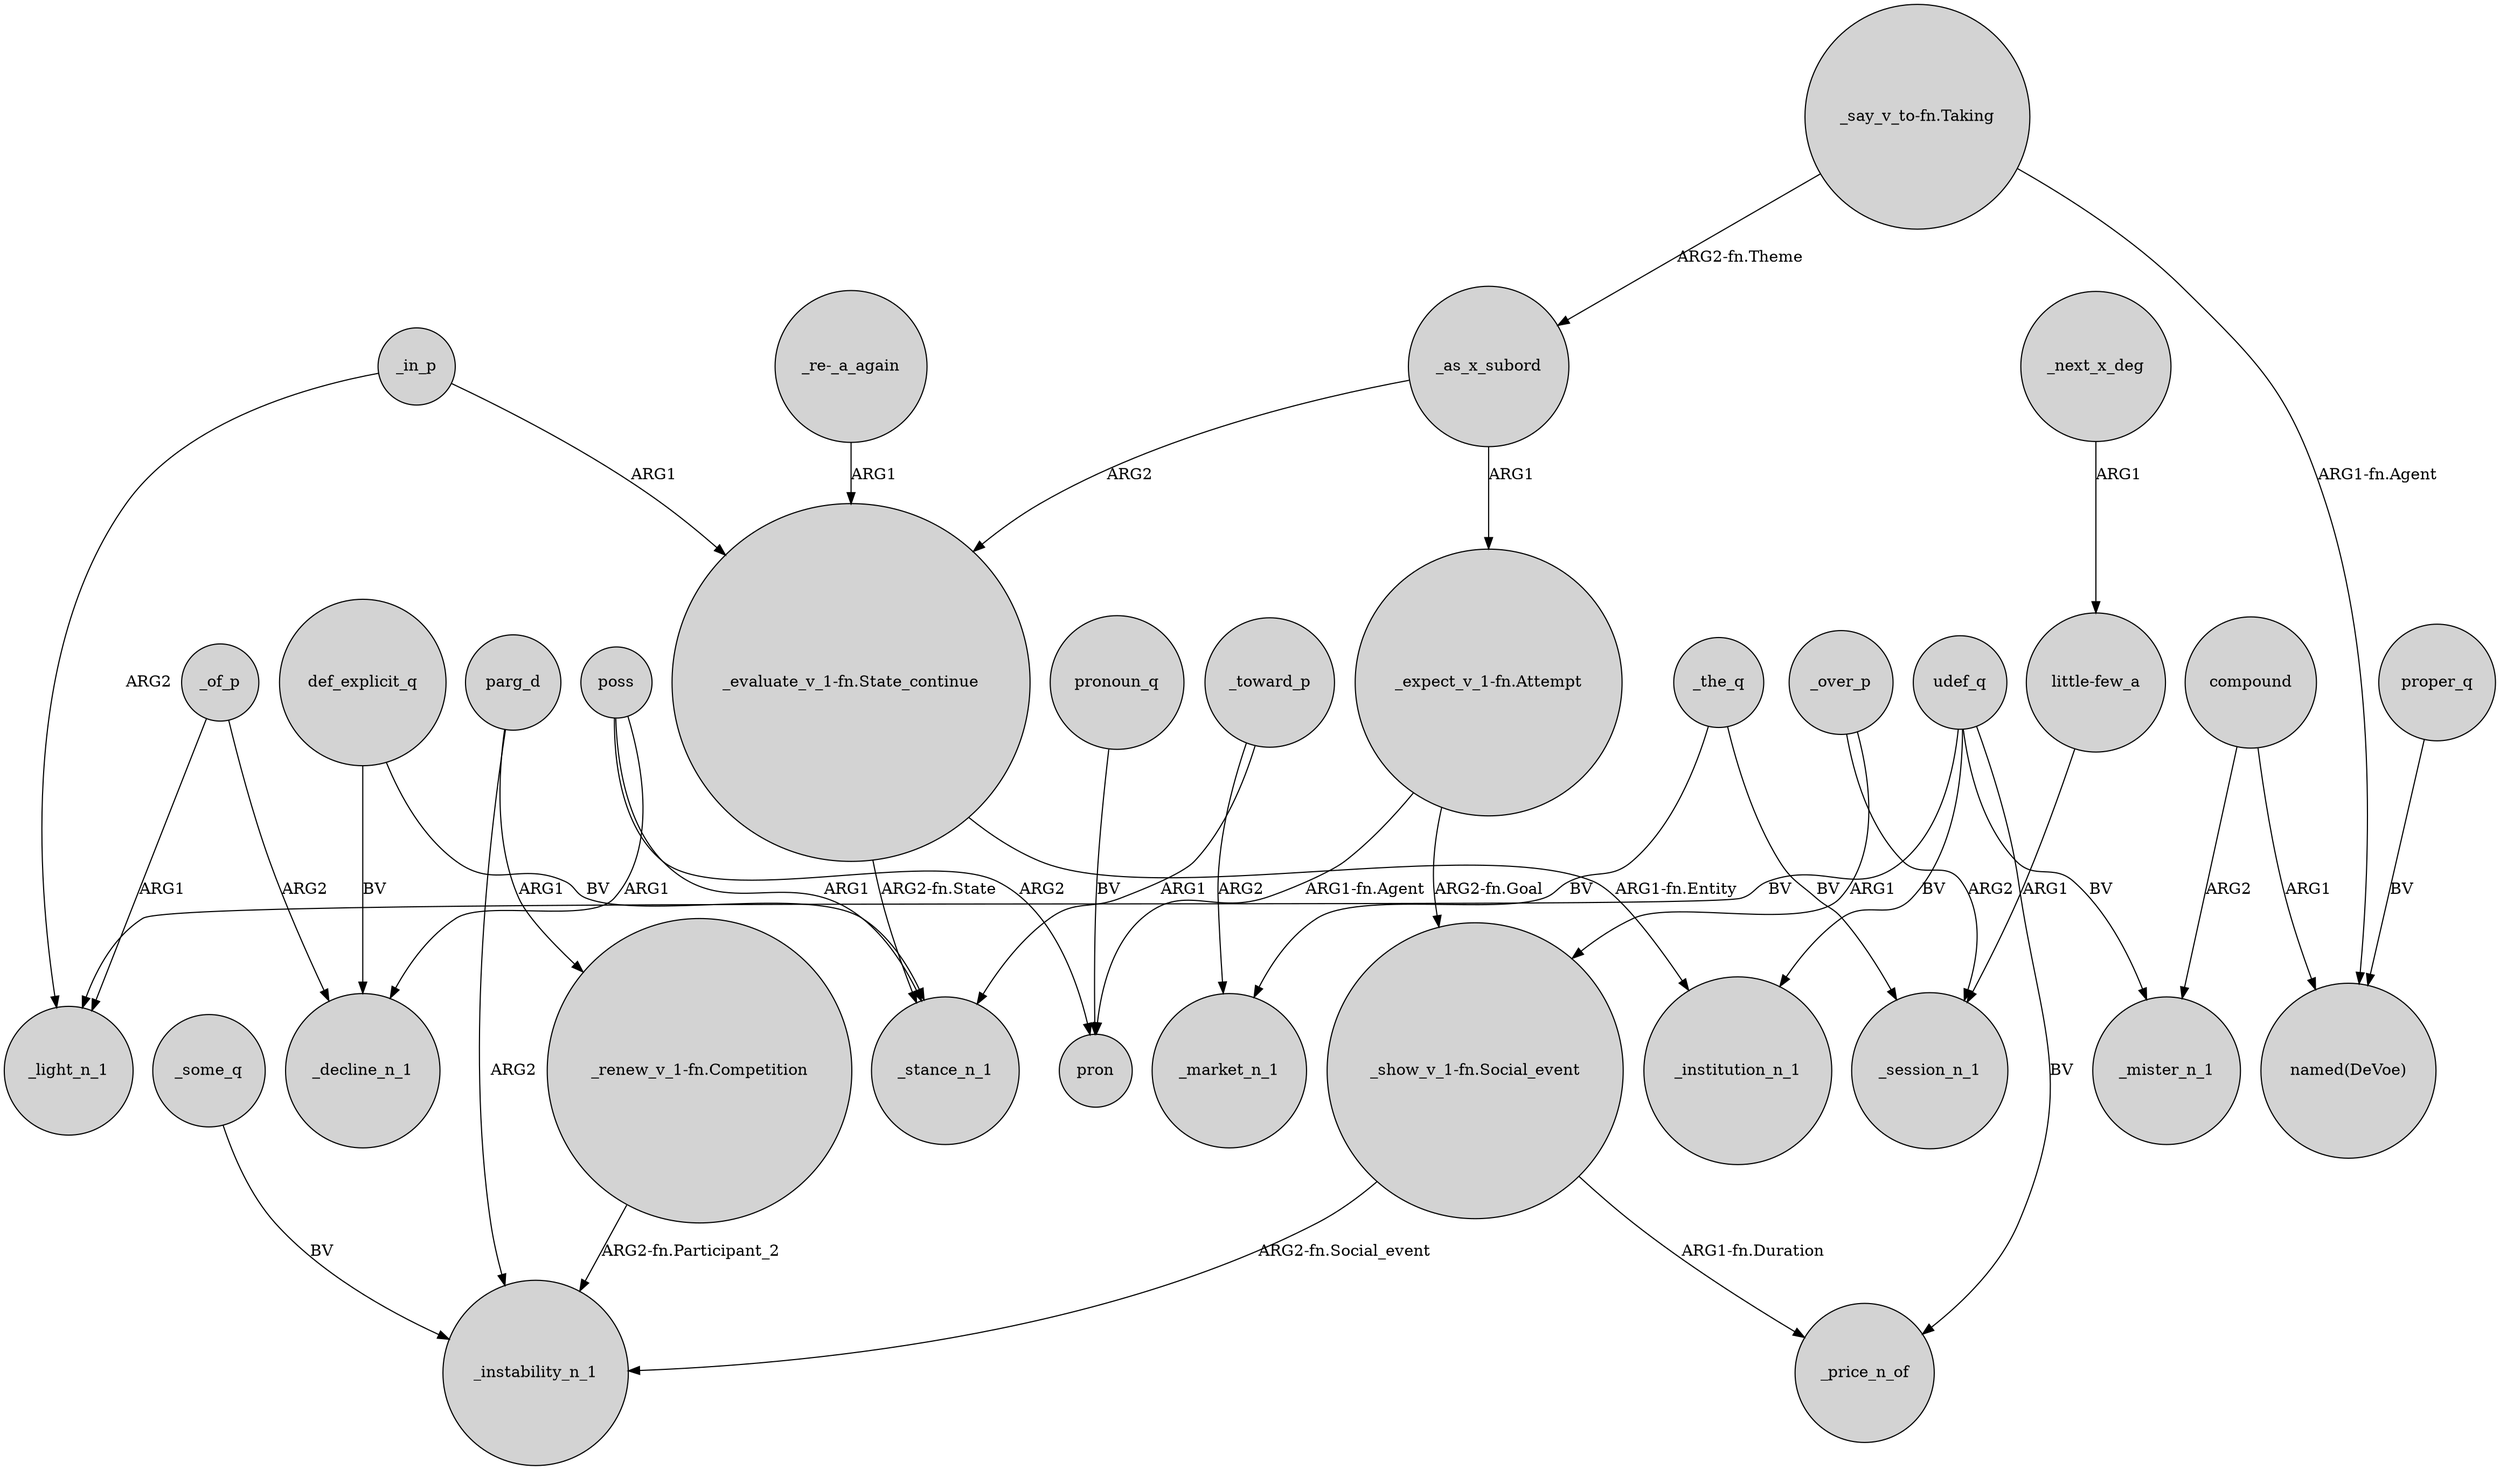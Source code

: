 digraph {
	node [shape=circle style=filled]
	"_show_v_1-fn.Social_event" -> _instability_n_1 [label="ARG2-fn.Social_event"]
	_of_p -> _light_n_1 [label=ARG1]
	_toward_p -> _market_n_1 [label=ARG2]
	"_expect_v_1-fn.Attempt" -> pron [label="ARG1-fn.Agent"]
	compound -> _mister_n_1 [label=ARG2]
	parg_d -> "_renew_v_1-fn.Competition" [label=ARG1]
	proper_q -> "named(DeVoe)" [label=BV]
	udef_q -> _light_n_1 [label=BV]
	"_re-_a_again" -> "_evaluate_v_1-fn.State_continue" [label=ARG1]
	"_expect_v_1-fn.Attempt" -> "_show_v_1-fn.Social_event" [label="ARG2-fn.Goal"]
	_the_q -> _session_n_1 [label=BV]
	def_explicit_q -> _stance_n_1 [label=BV]
	udef_q -> _price_n_of [label=BV]
	parg_d -> _instability_n_1 [label=ARG2]
	def_explicit_q -> _decline_n_1 [label=BV]
	"_renew_v_1-fn.Competition" -> _instability_n_1 [label="ARG2-fn.Participant_2"]
	_as_x_subord -> "_evaluate_v_1-fn.State_continue" [label=ARG2]
	udef_q -> _mister_n_1 [label=BV]
	_the_q -> _market_n_1 [label=BV]
	"little-few_a" -> _session_n_1 [label=ARG1]
	pronoun_q -> pron [label=BV]
	"_evaluate_v_1-fn.State_continue" -> _institution_n_1 [label="ARG1-fn.Entity"]
	poss -> pron [label=ARG2]
	_in_p -> "_evaluate_v_1-fn.State_continue" [label=ARG1]
	_toward_p -> _stance_n_1 [label=ARG1]
	_over_p -> _session_n_1 [label=ARG2]
	_as_x_subord -> "_expect_v_1-fn.Attempt" [label=ARG1]
	_next_x_deg -> "little-few_a" [label=ARG1]
	_in_p -> _light_n_1 [label=ARG2]
	udef_q -> _institution_n_1 [label=BV]
	poss -> _stance_n_1 [label=ARG1]
	"_evaluate_v_1-fn.State_continue" -> _stance_n_1 [label="ARG2-fn.State"]
	_of_p -> _decline_n_1 [label=ARG2]
	"_say_v_to-fn.Taking" -> "named(DeVoe)" [label="ARG1-fn.Agent"]
	"_show_v_1-fn.Social_event" -> _price_n_of [label="ARG1-fn.Duration"]
	_over_p -> "_show_v_1-fn.Social_event" [label=ARG1]
	poss -> _decline_n_1 [label=ARG1]
	"_say_v_to-fn.Taking" -> _as_x_subord [label="ARG2-fn.Theme"]
	compound -> "named(DeVoe)" [label=ARG1]
	_some_q -> _instability_n_1 [label=BV]
}
